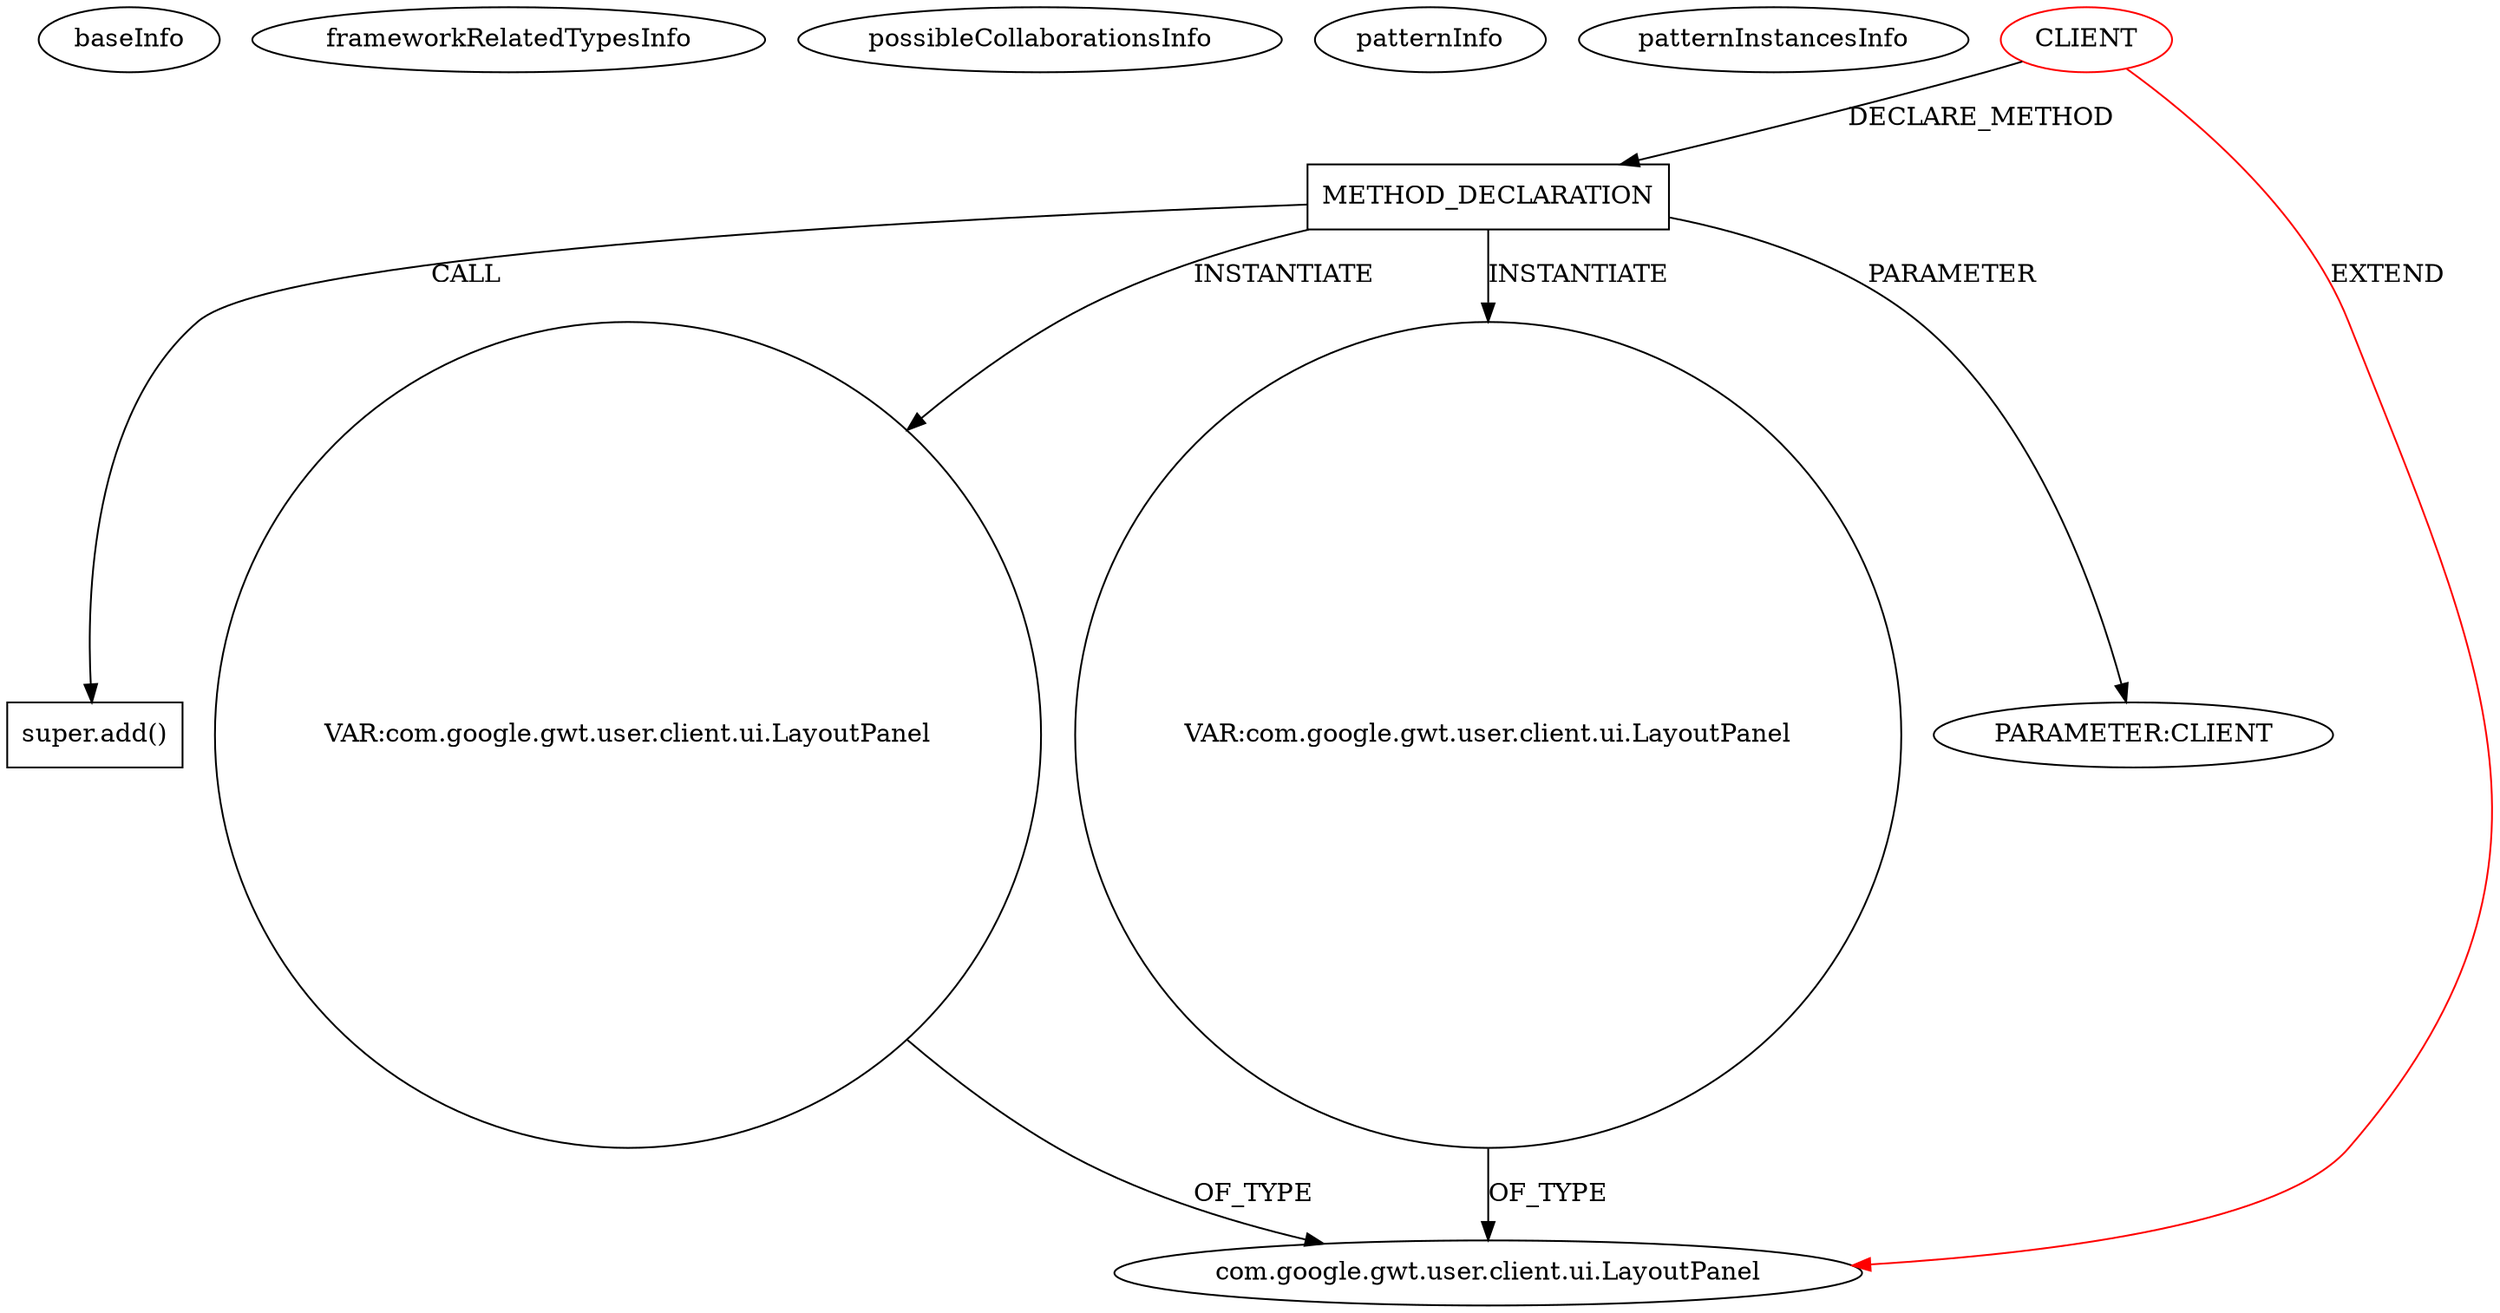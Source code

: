 digraph {
baseInfo[graphId=1329,category="pattern",isAnonymous=false,possibleRelation=false]
frameworkRelatedTypesInfo[0="com.google.gwt.user.client.ui.LayoutPanel"]
possibleCollaborationsInfo[]
patternInfo[frequency=2.0,patternRootClient=0]
patternInstancesInfo[0="lambourg-WebGallery~/lambourg-WebGallery/WebGallery-master/client/src/com/lambourg/webgallery/client/widgets/TitleBar.java~TitleBar~3586",1="lambourg-WebGallery~/lambourg-WebGallery/WebGallery-master/client/src/com/lambourg/webgallery/client/pictureview/ControlsPanel.java~ControlsPanel~3579"]
9[label="super.add()",vertexType="SUPER_CALL",isFrameworkType=false,shape=box]
4[label="METHOD_DECLARATION",vertexType="CLIENT_METHOD_DECLARATION",isFrameworkType=false,shape=box]
10[label="VAR:com.google.gwt.user.client.ui.LayoutPanel",vertexType="VARIABLE_EXPRESION",isFrameworkType=false,shape=circle]
13[label="VAR:com.google.gwt.user.client.ui.LayoutPanel",vertexType="VARIABLE_EXPRESION",isFrameworkType=false,shape=circle]
0[label="CLIENT",vertexType="ROOT_CLIENT_CLASS_DECLARATION",isFrameworkType=false,color=red]
5[label="PARAMETER:CLIENT",vertexType="PARAMETER_DECLARATION",isFrameworkType=false]
1[label="com.google.gwt.user.client.ui.LayoutPanel",vertexType="FRAMEWORK_CLASS_TYPE",isFrameworkType=false]
4->13[label="INSTANTIATE"]
10->1[label="OF_TYPE"]
0->4[label="DECLARE_METHOD"]
4->10[label="INSTANTIATE"]
13->1[label="OF_TYPE"]
0->1[label="EXTEND",color=red]
4->9[label="CALL"]
4->5[label="PARAMETER"]
}
